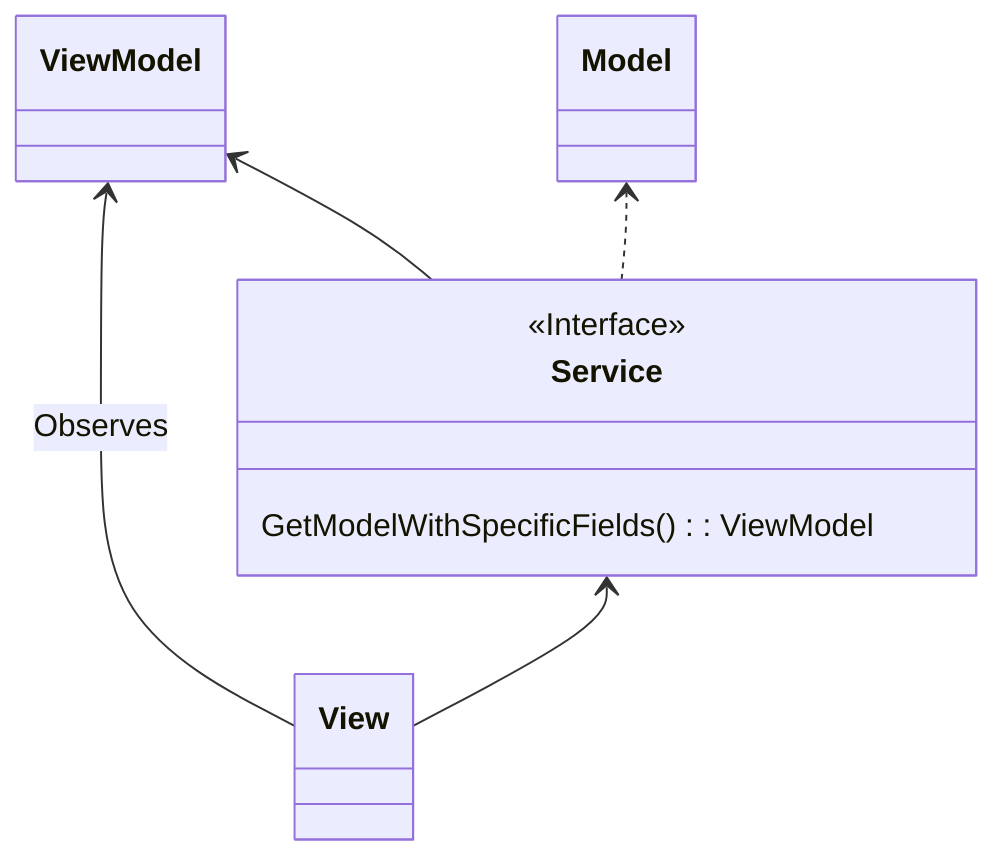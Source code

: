 classDiagram
    direction BT
    View --> ViewModel: Observes
    View --> Service
    Service ..> Model
    Service --> ViewModel

    class View {
    }


    class Service {
        <<Interface>>
        GetModelWithSpecificFields(): ViewModel
    }

    class ViewModel {
    }

    class Model {
    }